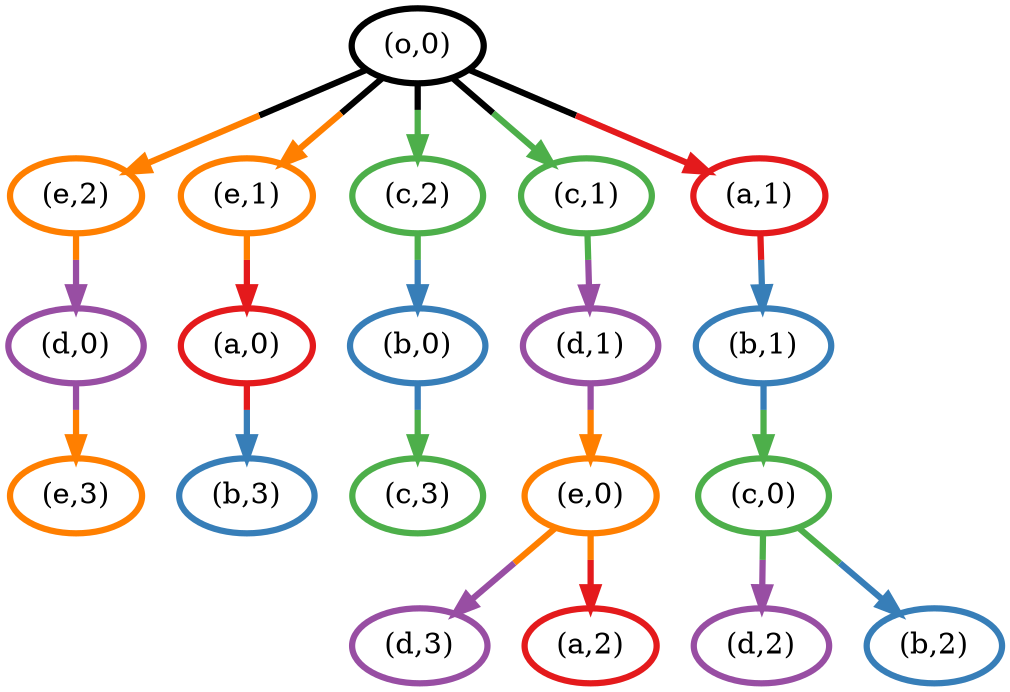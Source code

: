 digraph G {
	19 [penwidth=3,colorscheme=set19,color=1177773584,label="(o,0)"]
	18 [penwidth=3,colorscheme=set19,color=5,label="(e,2)"]
	17 [penwidth=3,colorscheme=set19,color=5,label="(e,1)"]
	16 [penwidth=3,colorscheme=set19,color=4,label="(d,3)"]
	15 [penwidth=3,colorscheme=set19,color=1,label="(a,2)"]
	14 [penwidth=3,colorscheme=set19,color=5,label="(e,0)"]
	13 [penwidth=3,colorscheme=set19,color=5,label="(e,3)"]
	12 [penwidth=3,colorscheme=set19,color=4,label="(d,0)"]
	11 [penwidth=3,colorscheme=set19,color=3,label="(c,2)"]
	10 [penwidth=3,colorscheme=set19,color=4,label="(d,1)"]
	9 [penwidth=3,colorscheme=set19,color=3,label="(c,1)"]
	8 [penwidth=3,colorscheme=set19,color=4,label="(d,2)"]
	7 [penwidth=3,colorscheme=set19,color=2,label="(b,2)"]
	6 [penwidth=3,colorscheme=set19,color=3,label="(c,0)"]
	5 [penwidth=3,colorscheme=set19,color=3,label="(c,3)"]
	4 [penwidth=3,colorscheme=set19,color=2,label="(b,0)"]
	3 [penwidth=3,colorscheme=set19,color=2,label="(b,1)"]
	2 [penwidth=3,colorscheme=set19,color=1,label="(a,1)"]
	1 [penwidth=3,colorscheme=set19,color=2,label="(b,3)"]
	0 [penwidth=3,colorscheme=set19,color=1,label="(a,0)"]
	19 -> 18 [penwidth=3,colorscheme=set19,color="1177773584;0.5:5"]
	19 -> 17 [penwidth=3,colorscheme=set19,color="1177773584;0.5:5"]
	19 -> 11 [penwidth=3,colorscheme=set19,color="1177773584;0.5:3"]
	19 -> 9 [penwidth=3,colorscheme=set19,color="1177773584;0.5:3"]
	19 -> 2 [penwidth=3,colorscheme=set19,color="1177773584;0.5:1"]
	18 -> 12 [penwidth=3,colorscheme=set19,color="5;0.5:4"]
	17 -> 0 [penwidth=3,colorscheme=set19,color="5;0.5:1"]
	14 -> 16 [penwidth=3,colorscheme=set19,color="5;0.5:4"]
	14 -> 15 [penwidth=3,colorscheme=set19,color="5;0.5:1"]
	12 -> 13 [penwidth=3,colorscheme=set19,color="4;0.5:5"]
	11 -> 4 [penwidth=3,colorscheme=set19,color="3;0.5:2"]
	10 -> 14 [penwidth=3,colorscheme=set19,color="4;0.5:5"]
	9 -> 10 [penwidth=3,colorscheme=set19,color="3;0.5:4"]
	6 -> 8 [penwidth=3,colorscheme=set19,color="3;0.5:4"]
	6 -> 7 [penwidth=3,colorscheme=set19,color="3;0.5:2"]
	4 -> 5 [penwidth=3,colorscheme=set19,color="2;0.5:3"]
	3 -> 6 [penwidth=3,colorscheme=set19,color="2;0.5:3"]
	2 -> 3 [penwidth=3,colorscheme=set19,color="1;0.5:2"]
	0 -> 1 [penwidth=3,colorscheme=set19,color="1;0.5:2"]
}